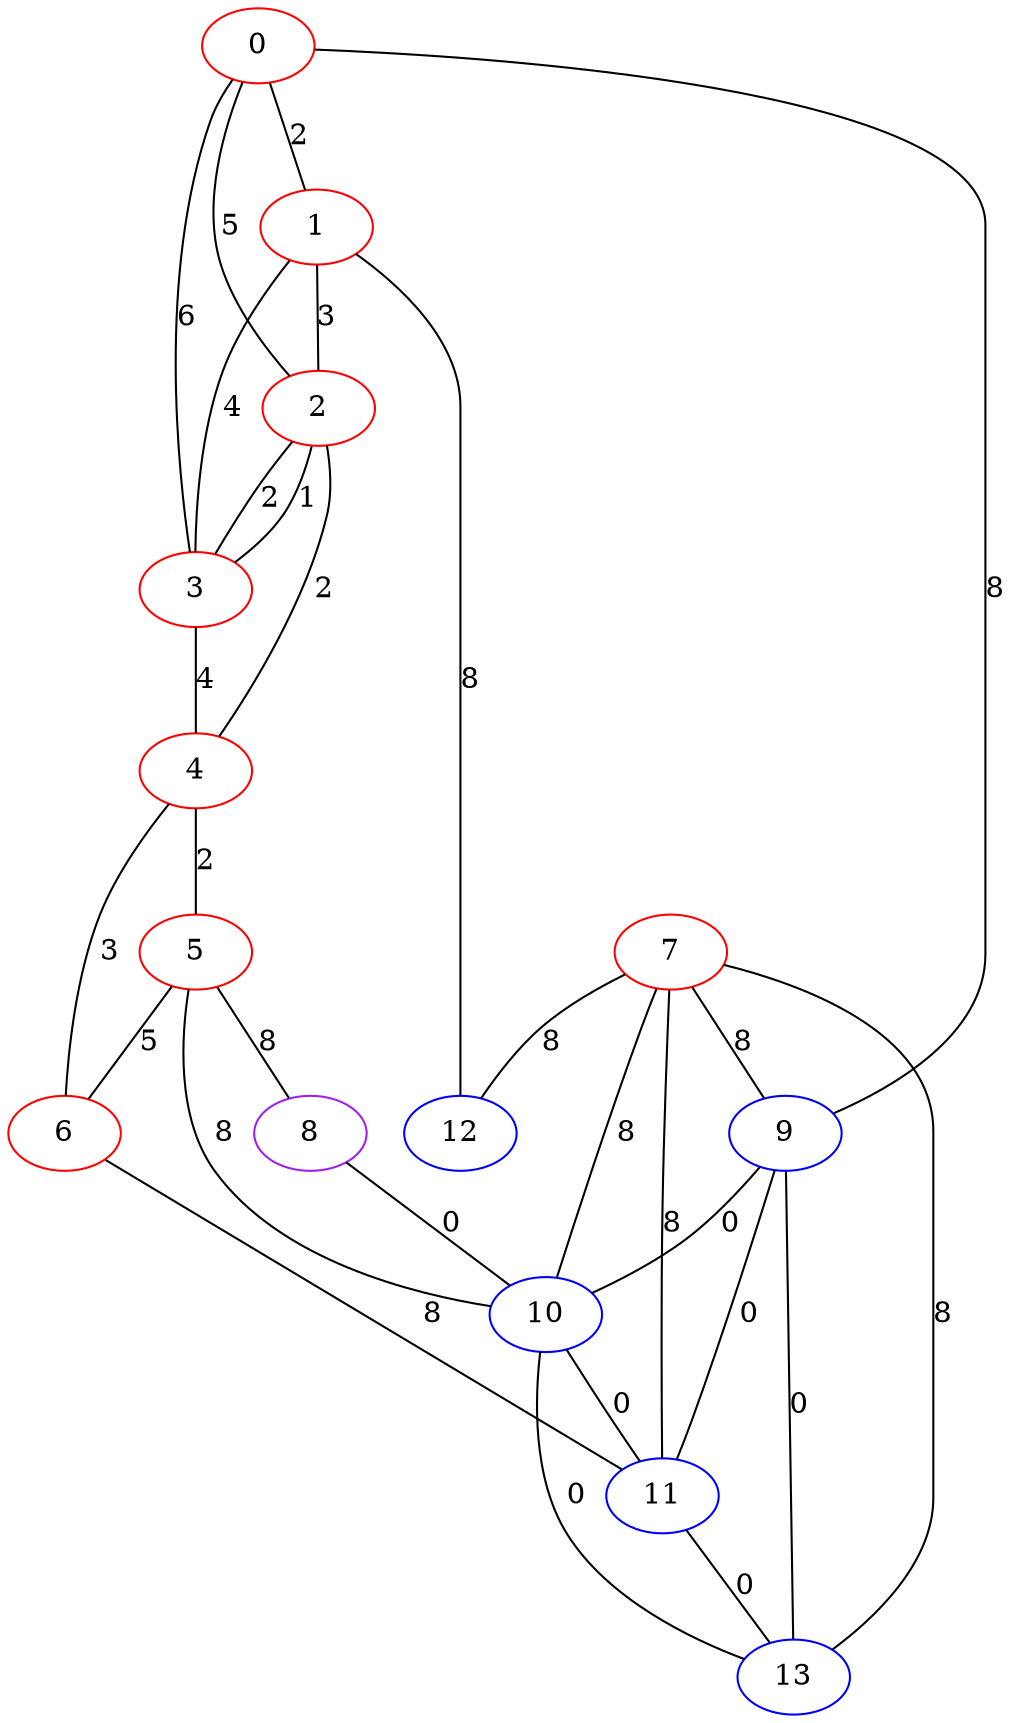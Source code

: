 graph "" {
0 [color=red, weight=1];
1 [color=red, weight=1];
2 [color=red, weight=1];
3 [color=red, weight=1];
4 [color=red, weight=1];
5 [color=red, weight=1];
6 [color=red, weight=1];
7 [color=red, weight=1];
8 [color=purple, weight=4];
9 [color=blue, weight=3];
10 [color=blue, weight=3];
11 [color=blue, weight=3];
12 [color=blue, weight=3];
13 [color=blue, weight=3];
0 -- 1  [key=0, label=2];
0 -- 2  [key=0, label=5];
0 -- 3  [key=0, label=6];
0 -- 9  [key=0, label=8];
1 -- 2  [key=0, label=3];
1 -- 3  [key=0, label=4];
1 -- 12  [key=0, label=8];
2 -- 3  [key=0, label=1];
2 -- 3  [key=1, label=2];
2 -- 4  [key=0, label=2];
3 -- 4  [key=0, label=4];
4 -- 5  [key=0, label=2];
4 -- 6  [key=0, label=3];
5 -- 8  [key=0, label=8];
5 -- 10  [key=0, label=8];
5 -- 6  [key=0, label=5];
6 -- 11  [key=0, label=8];
7 -- 9  [key=0, label=8];
7 -- 10  [key=0, label=8];
7 -- 11  [key=0, label=8];
7 -- 12  [key=0, label=8];
7 -- 13  [key=0, label=8];
8 -- 10  [key=0, label=0];
9 -- 10  [key=0, label=0];
9 -- 11  [key=0, label=0];
9 -- 13  [key=0, label=0];
10 -- 11  [key=0, label=0];
10 -- 13  [key=0, label=0];
11 -- 13  [key=0, label=0];
}
